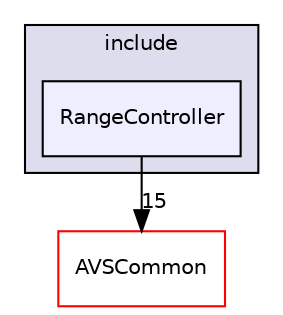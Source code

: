 digraph "/workplace/avs-device-sdk/CapabilityAgents/RangeController/include/RangeController" {
  compound=true
  node [ fontsize="10", fontname="Helvetica"];
  edge [ labelfontsize="10", labelfontname="Helvetica"];
  subgraph clusterdir_a300646175cedb000ce771b86724754d {
    graph [ bgcolor="#ddddee", pencolor="black", label="include" fontname="Helvetica", fontsize="10", URL="dir_a300646175cedb000ce771b86724754d.html"]
  dir_9f405264dee33850c6d8a1c5654120d4 [shape=box, label="RangeController", style="filled", fillcolor="#eeeeff", pencolor="black", URL="dir_9f405264dee33850c6d8a1c5654120d4.html"];
  }
  dir_13e65effb2bde530b17b3d5eefcd0266 [shape=box label="AVSCommon" fillcolor="white" style="filled" color="red" URL="dir_13e65effb2bde530b17b3d5eefcd0266.html"];
  dir_9f405264dee33850c6d8a1c5654120d4->dir_13e65effb2bde530b17b3d5eefcd0266 [headlabel="15", labeldistance=1.5 headhref="dir_000401_000017.html"];
}
